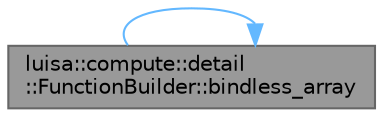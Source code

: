 digraph "luisa::compute::detail::FunctionBuilder::bindless_array"
{
 // LATEX_PDF_SIZE
  bgcolor="transparent";
  edge [fontname=Helvetica,fontsize=10,labelfontname=Helvetica,labelfontsize=10];
  node [fontname=Helvetica,fontsize=10,shape=box,height=0.2,width=0.4];
  rankdir="LR";
  Node1 [id="Node000001",label="luisa::compute::detail\l::FunctionBuilder::bindless_array",height=0.2,width=0.4,color="gray40", fillcolor="grey60", style="filled", fontcolor="black",tooltip="Add bindless array argument"];
  Node1 -> Node1 [id="edge1_Node000001_Node000001",color="steelblue1",style="solid",tooltip=" "];
}
